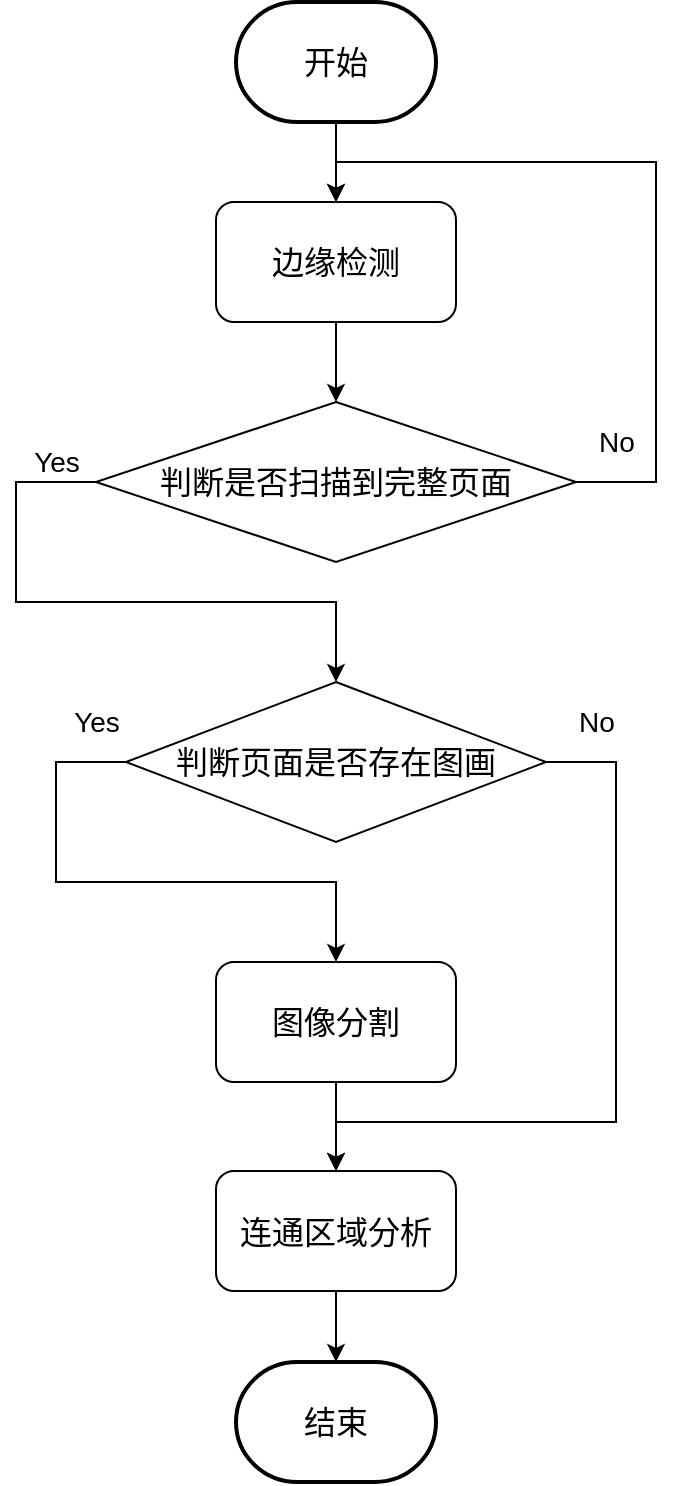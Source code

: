 <mxfile version="21.1.7" type="github">
  <diagram name="第 1 页" id="smPvJsBbJQpns9LwSMZ-">
    <mxGraphModel dx="2017" dy="1124" grid="1" gridSize="10" guides="1" tooltips="1" connect="1" arrows="1" fold="1" page="1" pageScale="1" pageWidth="827" pageHeight="1169" math="0" shadow="0">
      <root>
        <mxCell id="0" />
        <mxCell id="1" parent="0" />
        <mxCell id="Z1ZvzYNeSh9PK195ItK9-7" value="" style="edgeStyle=orthogonalEdgeStyle;rounded=0;orthogonalLoop=1;jettySize=auto;html=1;fontSize=16;" edge="1" parent="1" source="Z1ZvzYNeSh9PK195ItK9-1" target="Z1ZvzYNeSh9PK195ItK9-3">
          <mxGeometry relative="1" as="geometry" />
        </mxCell>
        <mxCell id="Z1ZvzYNeSh9PK195ItK9-1" value="开始" style="strokeWidth=2;html=1;shape=mxgraph.flowchart.terminator;whiteSpace=wrap;fontSize=16;" vertex="1" parent="1">
          <mxGeometry x="350" y="100" width="100" height="60" as="geometry" />
        </mxCell>
        <mxCell id="Z1ZvzYNeSh9PK195ItK9-2" value="结束" style="strokeWidth=2;html=1;shape=mxgraph.flowchart.terminator;whiteSpace=wrap;fontSize=16;" vertex="1" parent="1">
          <mxGeometry x="350" y="780" width="100" height="60" as="geometry" />
        </mxCell>
        <mxCell id="Z1ZvzYNeSh9PK195ItK9-15" value="" style="edgeStyle=orthogonalEdgeStyle;rounded=0;orthogonalLoop=1;jettySize=auto;html=1;" edge="1" parent="1" source="Z1ZvzYNeSh9PK195ItK9-3" target="Z1ZvzYNeSh9PK195ItK9-14">
          <mxGeometry relative="1" as="geometry" />
        </mxCell>
        <mxCell id="Z1ZvzYNeSh9PK195ItK9-3" value="边缘检测" style="rounded=1;whiteSpace=wrap;html=1;fontSize=16;" vertex="1" parent="1">
          <mxGeometry x="340" y="200" width="120" height="60" as="geometry" />
        </mxCell>
        <mxCell id="Z1ZvzYNeSh9PK195ItK9-9" style="edgeStyle=orthogonalEdgeStyle;rounded=0;orthogonalLoop=1;jettySize=auto;html=1;entryX=0.5;entryY=0;entryDx=0;entryDy=0;fontSize=16;" edge="1" parent="1" source="Z1ZvzYNeSh9PK195ItK9-4" target="Z1ZvzYNeSh9PK195ItK9-5">
          <mxGeometry relative="1" as="geometry">
            <Array as="points">
              <mxPoint x="260" y="480" />
              <mxPoint x="260" y="540" />
              <mxPoint x="400" y="540" />
            </Array>
          </mxGeometry>
        </mxCell>
        <mxCell id="Z1ZvzYNeSh9PK195ItK9-13" style="edgeStyle=orthogonalEdgeStyle;rounded=0;orthogonalLoop=1;jettySize=auto;html=1;entryX=0.5;entryY=0;entryDx=0;entryDy=0;fontSize=16;" edge="1" parent="1" source="Z1ZvzYNeSh9PK195ItK9-4" target="Z1ZvzYNeSh9PK195ItK9-6">
          <mxGeometry relative="1" as="geometry">
            <mxPoint x="400" y="680" as="targetPoint" />
            <Array as="points">
              <mxPoint x="540" y="480" />
              <mxPoint x="540" y="660" />
              <mxPoint x="400" y="660" />
            </Array>
          </mxGeometry>
        </mxCell>
        <mxCell id="Z1ZvzYNeSh9PK195ItK9-4" value="判断页面是否存在图画" style="rhombus;whiteSpace=wrap;html=1;fontSize=16;" vertex="1" parent="1">
          <mxGeometry x="295" y="440" width="210" height="80" as="geometry" />
        </mxCell>
        <mxCell id="Z1ZvzYNeSh9PK195ItK9-11" value="" style="edgeStyle=orthogonalEdgeStyle;rounded=0;orthogonalLoop=1;jettySize=auto;html=1;fontSize=16;" edge="1" parent="1" source="Z1ZvzYNeSh9PK195ItK9-5" target="Z1ZvzYNeSh9PK195ItK9-6">
          <mxGeometry relative="1" as="geometry">
            <Array as="points">
              <mxPoint x="400" y="690" />
              <mxPoint x="400" y="690" />
            </Array>
          </mxGeometry>
        </mxCell>
        <mxCell id="Z1ZvzYNeSh9PK195ItK9-5" value="图像分割" style="rounded=1;whiteSpace=wrap;html=1;fontSize=16;" vertex="1" parent="1">
          <mxGeometry x="340" y="580" width="120" height="60" as="geometry" />
        </mxCell>
        <mxCell id="Z1ZvzYNeSh9PK195ItK9-12" value="" style="edgeStyle=orthogonalEdgeStyle;rounded=0;orthogonalLoop=1;jettySize=auto;html=1;fontSize=16;" edge="1" parent="1" source="Z1ZvzYNeSh9PK195ItK9-6" target="Z1ZvzYNeSh9PK195ItK9-2">
          <mxGeometry relative="1" as="geometry" />
        </mxCell>
        <mxCell id="Z1ZvzYNeSh9PK195ItK9-6" value="连通区域分析" style="rounded=1;whiteSpace=wrap;html=1;fontSize=16;" vertex="1" parent="1">
          <mxGeometry x="340" y="684.5" width="120" height="60" as="geometry" />
        </mxCell>
        <mxCell id="Z1ZvzYNeSh9PK195ItK9-16" style="edgeStyle=orthogonalEdgeStyle;rounded=0;orthogonalLoop=1;jettySize=auto;html=1;entryX=0.5;entryY=0;entryDx=0;entryDy=0;" edge="1" parent="1" source="Z1ZvzYNeSh9PK195ItK9-14" target="Z1ZvzYNeSh9PK195ItK9-4">
          <mxGeometry relative="1" as="geometry">
            <Array as="points">
              <mxPoint x="240" y="340" />
              <mxPoint x="240" y="400" />
              <mxPoint x="400" y="400" />
            </Array>
          </mxGeometry>
        </mxCell>
        <mxCell id="Z1ZvzYNeSh9PK195ItK9-17" style="edgeStyle=orthogonalEdgeStyle;rounded=0;orthogonalLoop=1;jettySize=auto;html=1;entryX=0.5;entryY=0;entryDx=0;entryDy=0;" edge="1" parent="1" source="Z1ZvzYNeSh9PK195ItK9-14" target="Z1ZvzYNeSh9PK195ItK9-3">
          <mxGeometry relative="1" as="geometry">
            <mxPoint x="400" y="190" as="targetPoint" />
            <Array as="points">
              <mxPoint x="560" y="340" />
              <mxPoint x="560" y="180" />
              <mxPoint x="400" y="180" />
            </Array>
          </mxGeometry>
        </mxCell>
        <mxCell id="Z1ZvzYNeSh9PK195ItK9-14" value="判断是否扫描到完整页面" style="rhombus;whiteSpace=wrap;html=1;fontSize=16;" vertex="1" parent="1">
          <mxGeometry x="280" y="300" width="240" height="80" as="geometry" />
        </mxCell>
        <mxCell id="Z1ZvzYNeSh9PK195ItK9-18" value="Yes" style="text;html=1;align=center;verticalAlign=middle;resizable=0;points=[];autosize=1;strokeColor=none;fillColor=none;fontSize=14;" vertex="1" parent="1">
          <mxGeometry x="235" y="315" width="50" height="30" as="geometry" />
        </mxCell>
        <mxCell id="Z1ZvzYNeSh9PK195ItK9-19" value="No" style="text;html=1;align=center;verticalAlign=middle;resizable=0;points=[];autosize=1;strokeColor=none;fillColor=none;fontSize=14;" vertex="1" parent="1">
          <mxGeometry x="520" y="305" width="40" height="30" as="geometry" />
        </mxCell>
        <mxCell id="Z1ZvzYNeSh9PK195ItK9-20" value="Yes" style="text;html=1;align=center;verticalAlign=middle;resizable=0;points=[];autosize=1;strokeColor=none;fillColor=none;fontSize=14;" vertex="1" parent="1">
          <mxGeometry x="255" y="445" width="50" height="30" as="geometry" />
        </mxCell>
        <mxCell id="Z1ZvzYNeSh9PK195ItK9-21" value="No" style="text;html=1;align=center;verticalAlign=middle;resizable=0;points=[];autosize=1;strokeColor=none;fillColor=none;fontSize=14;" vertex="1" parent="1">
          <mxGeometry x="510" y="445" width="40" height="30" as="geometry" />
        </mxCell>
      </root>
    </mxGraphModel>
  </diagram>
</mxfile>
